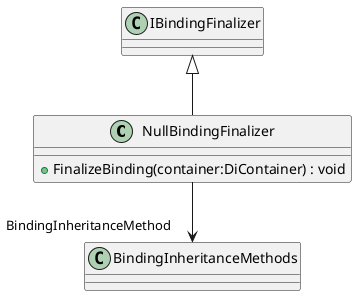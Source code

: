 @startuml
class NullBindingFinalizer {
    + FinalizeBinding(container:DiContainer) : void
}
IBindingFinalizer <|-- NullBindingFinalizer
NullBindingFinalizer --> "BindingInheritanceMethod" BindingInheritanceMethods
@enduml
